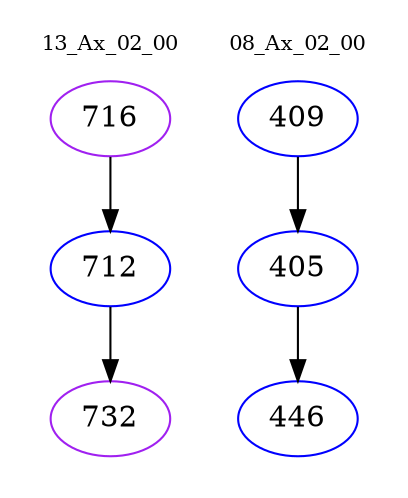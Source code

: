 digraph{
subgraph cluster_0 {
color = white
label = "13_Ax_02_00";
fontsize=10;
T0_716 [label="716", color="purple"]
T0_716 -> T0_712 [color="black"]
T0_712 [label="712", color="blue"]
T0_712 -> T0_732 [color="black"]
T0_732 [label="732", color="purple"]
}
subgraph cluster_1 {
color = white
label = "08_Ax_02_00";
fontsize=10;
T1_409 [label="409", color="blue"]
T1_409 -> T1_405 [color="black"]
T1_405 [label="405", color="blue"]
T1_405 -> T1_446 [color="black"]
T1_446 [label="446", color="blue"]
}
}
